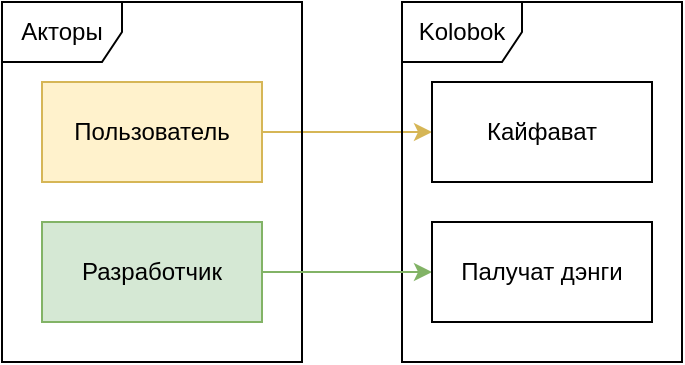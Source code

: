<mxfile version="26.0.15">
  <diagram name="Страница — 1" id="pK8GdqSDEVaHA4ka9reQ">
    <mxGraphModel dx="989" dy="546" grid="1" gridSize="10" guides="1" tooltips="1" connect="1" arrows="1" fold="1" page="1" pageScale="1" pageWidth="827" pageHeight="1169" math="0" shadow="0">
      <root>
        <mxCell id="0" />
        <mxCell id="1" parent="0" />
        <mxCell id="5WrMtEPQ9WSay22F0Exm-2" style="edgeStyle=orthogonalEdgeStyle;rounded=0;orthogonalLoop=1;jettySize=auto;html=1;entryX=0;entryY=0.5;entryDx=0;entryDy=0;curved=1;fillColor=#fff2cc;strokeColor=#d6b656;" edge="1" parent="1" source="5WrMtEPQ9WSay22F0Exm-1" target="5WrMtEPQ9WSay22F0Exm-4">
          <mxGeometry relative="1" as="geometry">
            <mxPoint x="310" y="235" as="targetPoint" />
          </mxGeometry>
        </mxCell>
        <mxCell id="5WrMtEPQ9WSay22F0Exm-1" value="Пользователь" style="html=1;whiteSpace=wrap;fillColor=#fff2cc;strokeColor=#d6b656;" vertex="1" parent="1">
          <mxGeometry x="70" y="140" width="110" height="50" as="geometry" />
        </mxCell>
        <mxCell id="5WrMtEPQ9WSay22F0Exm-4" value="Кайфават" style="html=1;whiteSpace=wrap;" vertex="1" parent="1">
          <mxGeometry x="265" y="140" width="110" height="50" as="geometry" />
        </mxCell>
        <mxCell id="5WrMtEPQ9WSay22F0Exm-10" style="edgeStyle=orthogonalEdgeStyle;rounded=0;orthogonalLoop=1;jettySize=auto;html=1;exitX=1;exitY=0.5;exitDx=0;exitDy=0;entryX=0;entryY=0.5;entryDx=0;entryDy=0;curved=1;fillColor=#dae8fc;strokeColor=#6c8ebf;" edge="1" parent="1" source="5WrMtEPQ9WSay22F0Exm-6">
          <mxGeometry relative="1" as="geometry">
            <mxPoint x="265" y="295.0" as="targetPoint" />
          </mxGeometry>
        </mxCell>
        <mxCell id="5WrMtEPQ9WSay22F0Exm-8" style="edgeStyle=orthogonalEdgeStyle;rounded=0;orthogonalLoop=1;jettySize=auto;html=1;exitX=1;exitY=0.5;exitDx=0;exitDy=0;entryX=0;entryY=0.5;entryDx=0;entryDy=0;curved=1;fillColor=#f8cecc;strokeColor=#b85450;" edge="1" parent="1" target="5WrMtEPQ9WSay22F0Exm-5">
          <mxGeometry relative="1" as="geometry">
            <mxPoint x="180" y="325.0" as="sourcePoint" />
          </mxGeometry>
        </mxCell>
        <mxCell id="5WrMtEPQ9WSay22F0Exm-12" value="Акторы" style="shape=umlFrame;whiteSpace=wrap;html=1;pointerEvents=0;" vertex="1" parent="1">
          <mxGeometry x="50" y="100" width="150" height="180" as="geometry" />
        </mxCell>
        <mxCell id="5WrMtEPQ9WSay22F0Exm-13" value="Kolobok" style="shape=umlFrame;whiteSpace=wrap;html=1;pointerEvents=0;" vertex="1" parent="1">
          <mxGeometry x="250" y="100" width="140" height="180" as="geometry" />
        </mxCell>
        <mxCell id="5WrMtEPQ9WSay22F0Exm-17" style="edgeStyle=orthogonalEdgeStyle;rounded=0;orthogonalLoop=1;jettySize=auto;html=1;exitX=1;exitY=0.5;exitDx=0;exitDy=0;entryX=0;entryY=0.5;entryDx=0;entryDy=0;fillColor=#d5e8d4;strokeColor=#82b366;" edge="1" parent="1" source="5WrMtEPQ9WSay22F0Exm-14" target="5WrMtEPQ9WSay22F0Exm-16">
          <mxGeometry relative="1" as="geometry" />
        </mxCell>
        <mxCell id="5WrMtEPQ9WSay22F0Exm-14" value="Разработчик" style="html=1;whiteSpace=wrap;fillColor=#d5e8d4;strokeColor=#82b366;" vertex="1" parent="1">
          <mxGeometry x="70" y="210" width="110" height="50" as="geometry" />
        </mxCell>
        <mxCell id="5WrMtEPQ9WSay22F0Exm-16" value="Палучат дэнги" style="html=1;whiteSpace=wrap;" vertex="1" parent="1">
          <mxGeometry x="265" y="210" width="110" height="50" as="geometry" />
        </mxCell>
      </root>
    </mxGraphModel>
  </diagram>
</mxfile>
